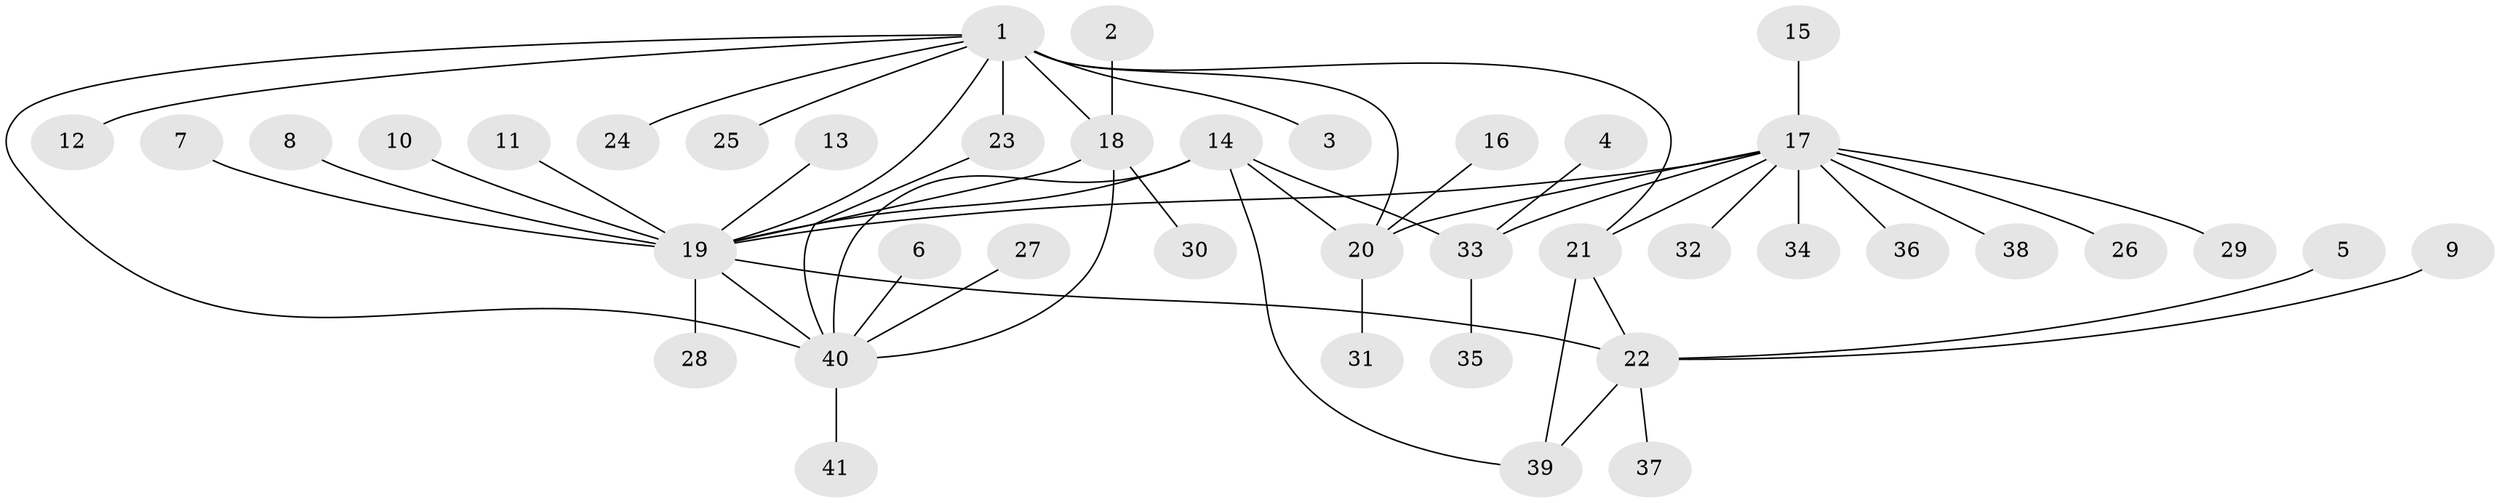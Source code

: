 // original degree distribution, {6: 0.07407407407407407, 4: 0.04938271604938271, 9: 0.012345679012345678, 10: 0.024691358024691357, 7: 0.037037037037037035, 13: 0.012345679012345678, 5: 0.037037037037037035, 8: 0.012345679012345678, 1: 0.6172839506172839, 2: 0.09876543209876543, 3: 0.024691358024691357}
// Generated by graph-tools (version 1.1) at 2025/50/03/09/25 03:50:41]
// undirected, 41 vertices, 52 edges
graph export_dot {
graph [start="1"]
  node [color=gray90,style=filled];
  1;
  2;
  3;
  4;
  5;
  6;
  7;
  8;
  9;
  10;
  11;
  12;
  13;
  14;
  15;
  16;
  17;
  18;
  19;
  20;
  21;
  22;
  23;
  24;
  25;
  26;
  27;
  28;
  29;
  30;
  31;
  32;
  33;
  34;
  35;
  36;
  37;
  38;
  39;
  40;
  41;
  1 -- 3 [weight=1.0];
  1 -- 12 [weight=1.0];
  1 -- 18 [weight=1.0];
  1 -- 19 [weight=1.0];
  1 -- 20 [weight=3.0];
  1 -- 21 [weight=1.0];
  1 -- 23 [weight=1.0];
  1 -- 24 [weight=1.0];
  1 -- 25 [weight=1.0];
  1 -- 40 [weight=1.0];
  2 -- 18 [weight=1.0];
  4 -- 33 [weight=1.0];
  5 -- 22 [weight=1.0];
  6 -- 40 [weight=1.0];
  7 -- 19 [weight=1.0];
  8 -- 19 [weight=1.0];
  9 -- 22 [weight=1.0];
  10 -- 19 [weight=1.0];
  11 -- 19 [weight=1.0];
  13 -- 19 [weight=1.0];
  14 -- 19 [weight=1.0];
  14 -- 20 [weight=1.0];
  14 -- 33 [weight=3.0];
  14 -- 39 [weight=2.0];
  14 -- 40 [weight=1.0];
  15 -- 17 [weight=1.0];
  16 -- 20 [weight=1.0];
  17 -- 19 [weight=1.0];
  17 -- 20 [weight=2.0];
  17 -- 21 [weight=1.0];
  17 -- 26 [weight=1.0];
  17 -- 29 [weight=1.0];
  17 -- 32 [weight=1.0];
  17 -- 33 [weight=1.0];
  17 -- 34 [weight=3.0];
  17 -- 36 [weight=1.0];
  17 -- 38 [weight=1.0];
  18 -- 19 [weight=1.0];
  18 -- 30 [weight=1.0];
  18 -- 40 [weight=1.0];
  19 -- 22 [weight=1.0];
  19 -- 28 [weight=1.0];
  19 -- 40 [weight=1.0];
  20 -- 31 [weight=1.0];
  21 -- 22 [weight=2.0];
  21 -- 39 [weight=2.0];
  22 -- 37 [weight=1.0];
  22 -- 39 [weight=1.0];
  23 -- 40 [weight=1.0];
  27 -- 40 [weight=1.0];
  33 -- 35 [weight=1.0];
  40 -- 41 [weight=1.0];
}

